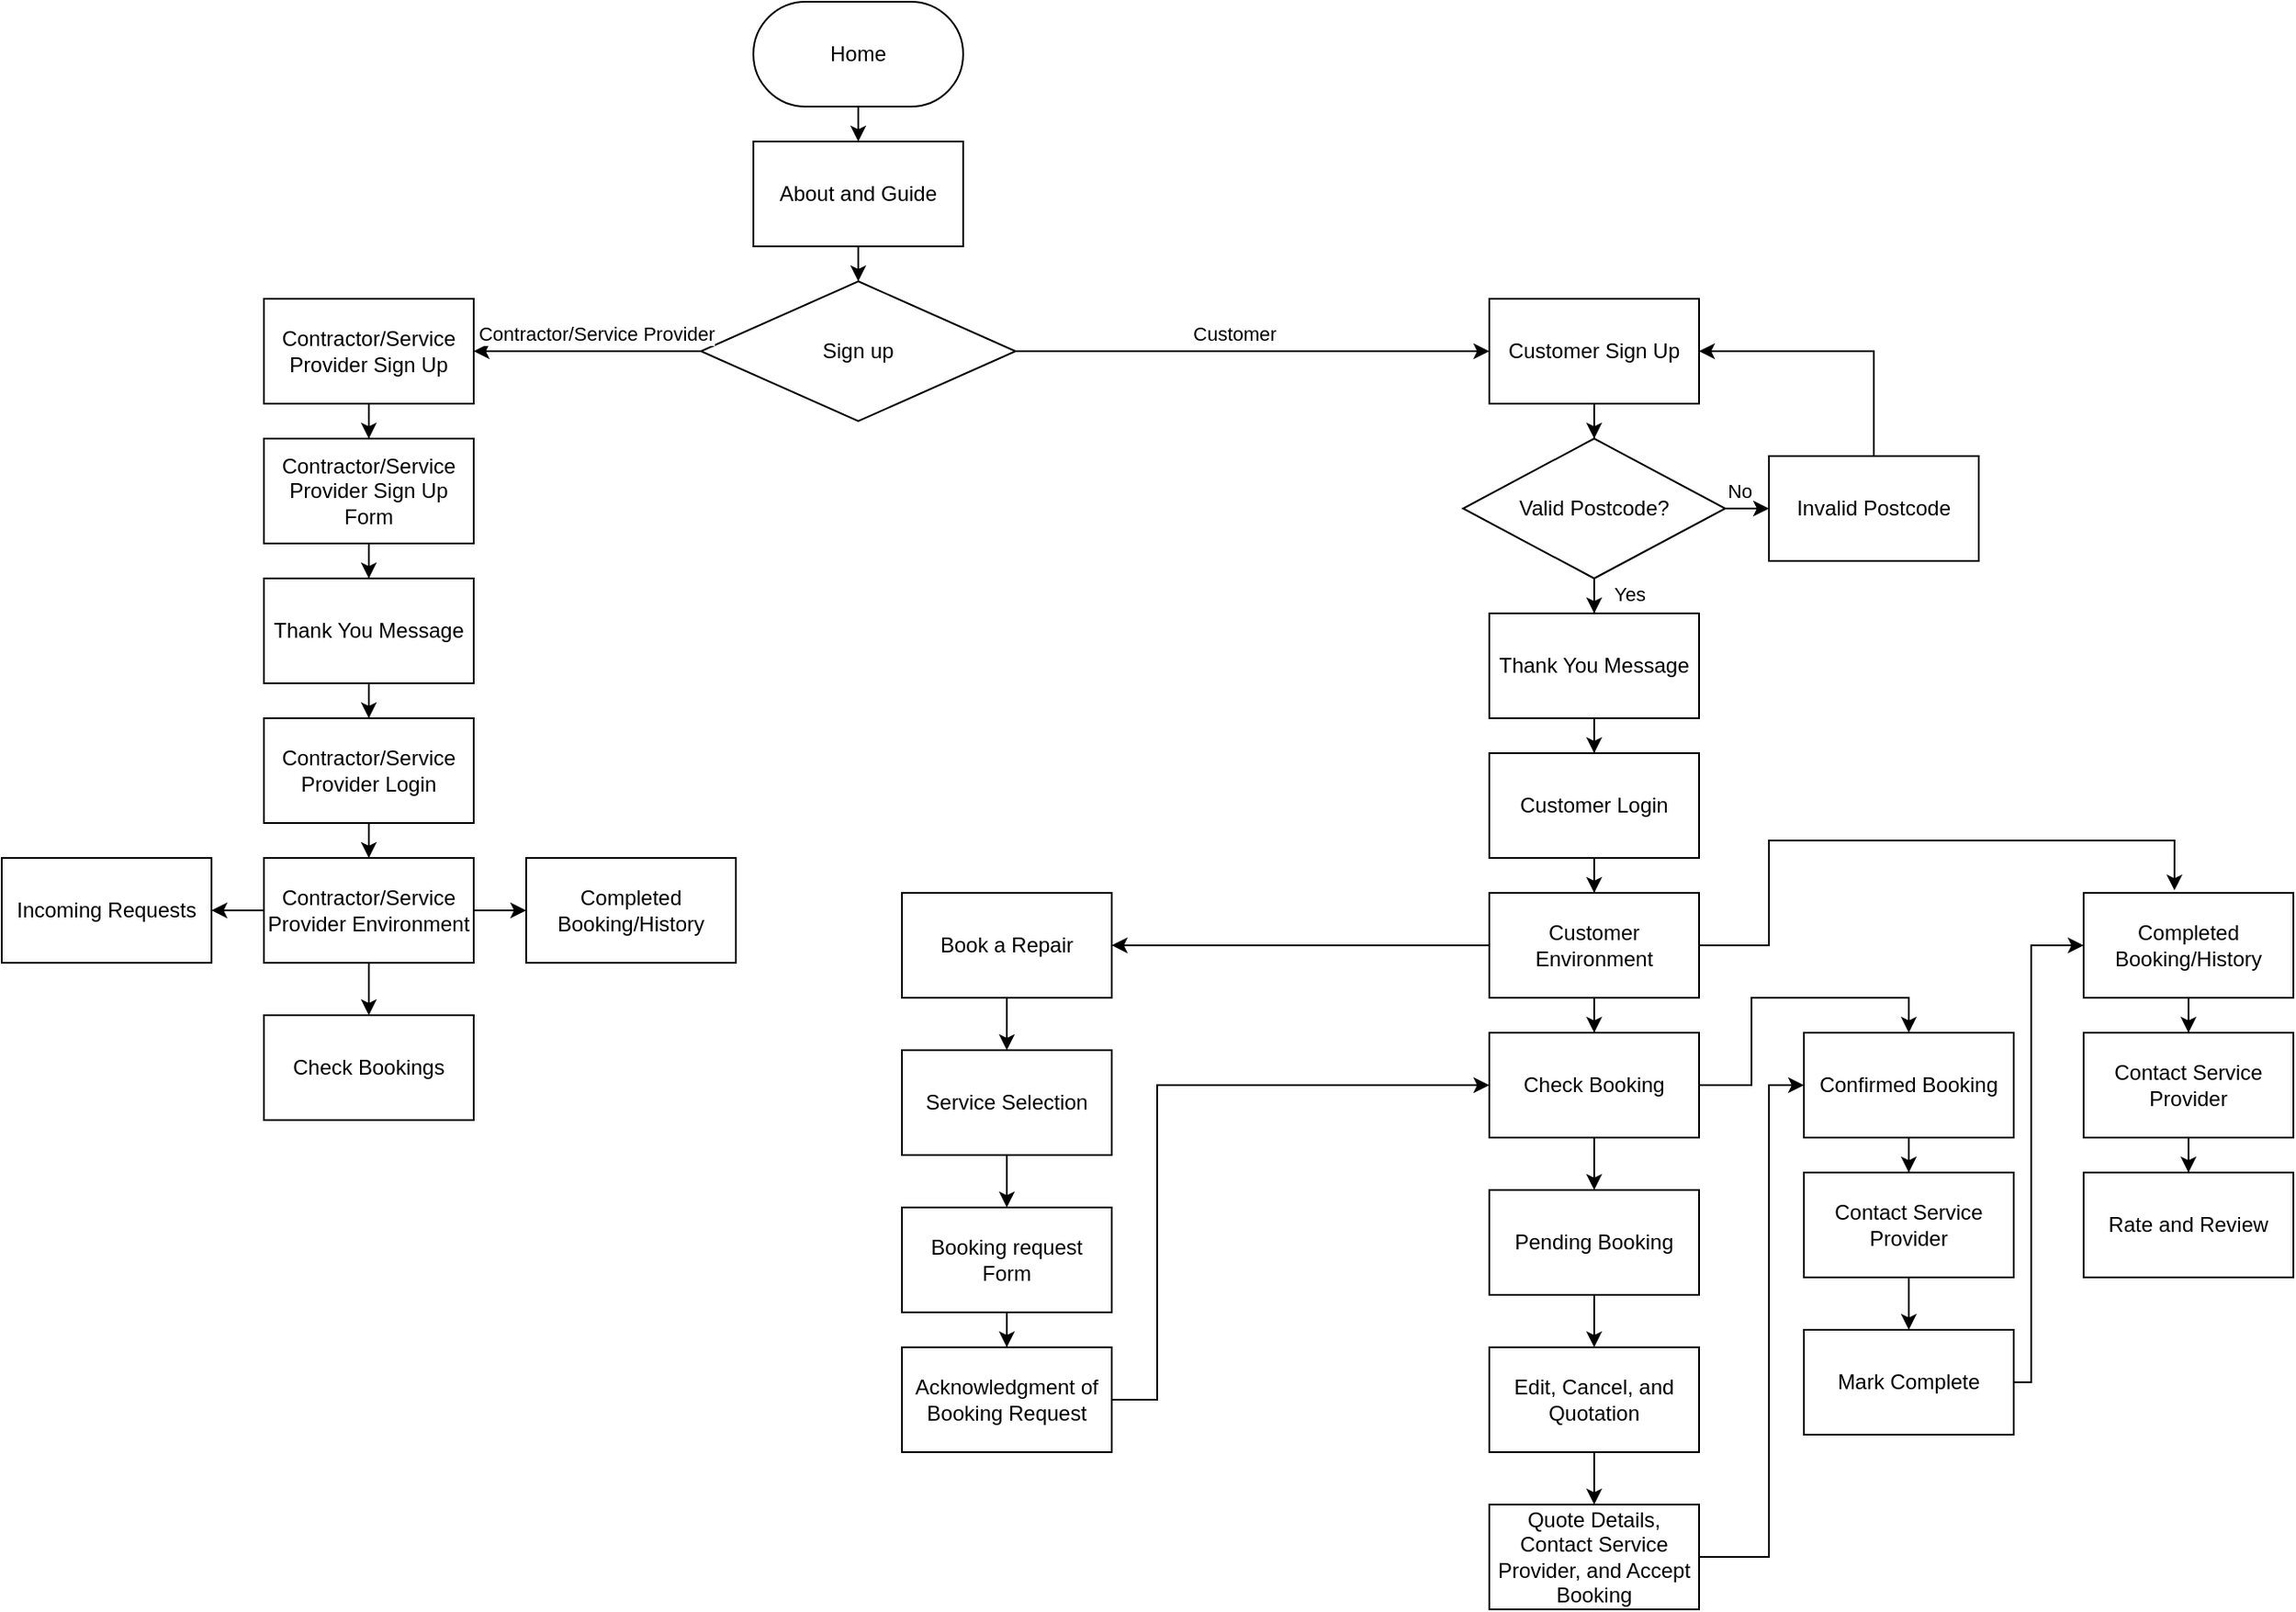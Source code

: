 <mxfile version="22.0.4" type="github">
  <diagram name="Page-1" id="cxr4IXXQh9mtF4aa7LyZ">
    <mxGraphModel dx="1257" dy="626" grid="1" gridSize="10" guides="1" tooltips="1" connect="1" arrows="1" fold="1" page="1" pageScale="1" pageWidth="1169" pageHeight="827" math="0" shadow="0">
      <root>
        <mxCell id="0" />
        <mxCell id="1" parent="0" />
        <mxCell id="fTW8L56yJX8OQJh3ZYJy-2" value="Home" style="rounded=1;whiteSpace=wrap;html=1;arcSize=50;" vertex="1" parent="1">
          <mxGeometry x="510" y="20" width="120" height="60" as="geometry" />
        </mxCell>
        <mxCell id="fTW8L56yJX8OQJh3ZYJy-3" value="About and Guide" style="rounded=0;whiteSpace=wrap;html=1;" vertex="1" parent="1">
          <mxGeometry x="510" y="100" width="120" height="60" as="geometry" />
        </mxCell>
        <mxCell id="fTW8L56yJX8OQJh3ZYJy-4" value="Sign up" style="rhombus;whiteSpace=wrap;html=1;" vertex="1" parent="1">
          <mxGeometry x="480" y="180" width="180" height="80" as="geometry" />
        </mxCell>
        <mxCell id="fTW8L56yJX8OQJh3ZYJy-14" value="" style="edgeStyle=orthogonalEdgeStyle;rounded=0;orthogonalLoop=1;jettySize=auto;html=1;" edge="1" parent="1" source="fTW8L56yJX8OQJh3ZYJy-5" target="fTW8L56yJX8OQJh3ZYJy-13">
          <mxGeometry relative="1" as="geometry" />
        </mxCell>
        <mxCell id="fTW8L56yJX8OQJh3ZYJy-5" value="Customer Sign Up" style="rounded=0;whiteSpace=wrap;html=1;" vertex="1" parent="1">
          <mxGeometry x="931" y="190" width="120" height="60" as="geometry" />
        </mxCell>
        <mxCell id="fTW8L56yJX8OQJh3ZYJy-59" value="" style="edgeStyle=orthogonalEdgeStyle;rounded=0;orthogonalLoop=1;jettySize=auto;html=1;" edge="1" parent="1" source="fTW8L56yJX8OQJh3ZYJy-6" target="fTW8L56yJX8OQJh3ZYJy-58">
          <mxGeometry relative="1" as="geometry" />
        </mxCell>
        <mxCell id="fTW8L56yJX8OQJh3ZYJy-6" value="Contractor/Service Provider Sign Up" style="rounded=0;whiteSpace=wrap;html=1;" vertex="1" parent="1">
          <mxGeometry x="230" y="190" width="120" height="60" as="geometry" />
        </mxCell>
        <mxCell id="fTW8L56yJX8OQJh3ZYJy-7" value="" style="endArrow=classic;html=1;rounded=0;entryX=0.5;entryY=0;entryDx=0;entryDy=0;exitX=0.5;exitY=1;exitDx=0;exitDy=0;" edge="1" parent="1" source="fTW8L56yJX8OQJh3ZYJy-2" target="fTW8L56yJX8OQJh3ZYJy-3">
          <mxGeometry width="50" height="50" relative="1" as="geometry">
            <mxPoint x="380" y="130" as="sourcePoint" />
            <mxPoint x="430" y="80" as="targetPoint" />
          </mxGeometry>
        </mxCell>
        <mxCell id="fTW8L56yJX8OQJh3ZYJy-8" value="" style="endArrow=classic;html=1;rounded=0;entryX=0.5;entryY=0;entryDx=0;entryDy=0;exitX=0.5;exitY=1;exitDx=0;exitDy=0;" edge="1" parent="1" source="fTW8L56yJX8OQJh3ZYJy-3" target="fTW8L56yJX8OQJh3ZYJy-4">
          <mxGeometry width="50" height="50" relative="1" as="geometry">
            <mxPoint x="580" y="90" as="sourcePoint" />
            <mxPoint x="580" y="110" as="targetPoint" />
          </mxGeometry>
        </mxCell>
        <mxCell id="fTW8L56yJX8OQJh3ZYJy-9" value="" style="endArrow=classic;html=1;rounded=0;entryX=0;entryY=0.5;entryDx=0;entryDy=0;exitX=1;exitY=0.5;exitDx=0;exitDy=0;" edge="1" parent="1" source="fTW8L56yJX8OQJh3ZYJy-4" target="fTW8L56yJX8OQJh3ZYJy-5">
          <mxGeometry width="50" height="50" relative="1" as="geometry">
            <mxPoint x="801" y="220" as="sourcePoint" />
            <mxPoint x="791" y="190" as="targetPoint" />
          </mxGeometry>
        </mxCell>
        <mxCell id="fTW8L56yJX8OQJh3ZYJy-10" value="Customer" style="edgeLabel;html=1;align=center;verticalAlign=middle;resizable=0;points=[];" vertex="1" connectable="0" parent="fTW8L56yJX8OQJh3ZYJy-9">
          <mxGeometry x="-0.047" y="1" relative="1" as="geometry">
            <mxPoint x="-4" y="-9" as="offset" />
          </mxGeometry>
        </mxCell>
        <mxCell id="fTW8L56yJX8OQJh3ZYJy-11" value="" style="endArrow=classic;html=1;rounded=0;entryX=1;entryY=0.5;entryDx=0;entryDy=0;exitX=0;exitY=0.5;exitDx=0;exitDy=0;" edge="1" parent="1" source="fTW8L56yJX8OQJh3ZYJy-4" target="fTW8L56yJX8OQJh3ZYJy-6">
          <mxGeometry width="50" height="50" relative="1" as="geometry">
            <mxPoint x="390" y="210" as="sourcePoint" />
            <mxPoint x="440" y="160" as="targetPoint" />
          </mxGeometry>
        </mxCell>
        <mxCell id="fTW8L56yJX8OQJh3ZYJy-12" value="Contractor/Service Provider" style="edgeLabel;html=1;align=center;verticalAlign=middle;resizable=0;points=[];" vertex="1" connectable="0" parent="fTW8L56yJX8OQJh3ZYJy-11">
          <mxGeometry x="0.004" relative="1" as="geometry">
            <mxPoint x="5" y="-10" as="offset" />
          </mxGeometry>
        </mxCell>
        <mxCell id="fTW8L56yJX8OQJh3ZYJy-16" value="" style="edgeStyle=orthogonalEdgeStyle;rounded=0;orthogonalLoop=1;jettySize=auto;html=1;" edge="1" parent="1" source="fTW8L56yJX8OQJh3ZYJy-13" target="fTW8L56yJX8OQJh3ZYJy-15">
          <mxGeometry relative="1" as="geometry" />
        </mxCell>
        <mxCell id="fTW8L56yJX8OQJh3ZYJy-18" value="No" style="edgeLabel;html=1;align=center;verticalAlign=middle;resizable=0;points=[];" vertex="1" connectable="0" parent="fTW8L56yJX8OQJh3ZYJy-16">
          <mxGeometry x="0.362" relative="1" as="geometry">
            <mxPoint y="-10" as="offset" />
          </mxGeometry>
        </mxCell>
        <mxCell id="fTW8L56yJX8OQJh3ZYJy-20" value="" style="edgeStyle=orthogonalEdgeStyle;rounded=0;orthogonalLoop=1;jettySize=auto;html=1;" edge="1" parent="1" source="fTW8L56yJX8OQJh3ZYJy-13" target="fTW8L56yJX8OQJh3ZYJy-19">
          <mxGeometry relative="1" as="geometry" />
        </mxCell>
        <mxCell id="fTW8L56yJX8OQJh3ZYJy-21" value="Yes" style="edgeLabel;html=1;align=center;verticalAlign=middle;resizable=0;points=[];" vertex="1" connectable="0" parent="fTW8L56yJX8OQJh3ZYJy-20">
          <mxGeometry x="0.641" y="-1" relative="1" as="geometry">
            <mxPoint x="21" as="offset" />
          </mxGeometry>
        </mxCell>
        <mxCell id="fTW8L56yJX8OQJh3ZYJy-13" value="Valid Postcode?" style="rhombus;whiteSpace=wrap;html=1;" vertex="1" parent="1">
          <mxGeometry x="916" y="270" width="150" height="80" as="geometry" />
        </mxCell>
        <mxCell id="fTW8L56yJX8OQJh3ZYJy-15" value="Invalid Postcode" style="rounded=0;whiteSpace=wrap;html=1;" vertex="1" parent="1">
          <mxGeometry x="1091" y="280" width="120" height="60" as="geometry" />
        </mxCell>
        <mxCell id="fTW8L56yJX8OQJh3ZYJy-17" value="" style="endArrow=classic;html=1;rounded=0;entryX=1;entryY=0.5;entryDx=0;entryDy=0;exitX=0.5;exitY=0;exitDx=0;exitDy=0;" edge="1" parent="1" source="fTW8L56yJX8OQJh3ZYJy-15" target="fTW8L56yJX8OQJh3ZYJy-5">
          <mxGeometry width="50" height="50" relative="1" as="geometry">
            <mxPoint x="1081" y="260" as="sourcePoint" />
            <mxPoint x="1131" y="210" as="targetPoint" />
            <Array as="points">
              <mxPoint x="1151" y="220" />
            </Array>
          </mxGeometry>
        </mxCell>
        <mxCell id="fTW8L56yJX8OQJh3ZYJy-23" value="" style="edgeStyle=orthogonalEdgeStyle;rounded=0;orthogonalLoop=1;jettySize=auto;html=1;" edge="1" parent="1" source="fTW8L56yJX8OQJh3ZYJy-19" target="fTW8L56yJX8OQJh3ZYJy-22">
          <mxGeometry relative="1" as="geometry" />
        </mxCell>
        <mxCell id="fTW8L56yJX8OQJh3ZYJy-19" value="Thank You Message" style="rounded=0;whiteSpace=wrap;html=1;" vertex="1" parent="1">
          <mxGeometry x="931" y="370" width="120" height="60" as="geometry" />
        </mxCell>
        <mxCell id="fTW8L56yJX8OQJh3ZYJy-25" value="" style="edgeStyle=orthogonalEdgeStyle;rounded=0;orthogonalLoop=1;jettySize=auto;html=1;" edge="1" parent="1" source="fTW8L56yJX8OQJh3ZYJy-22" target="fTW8L56yJX8OQJh3ZYJy-24">
          <mxGeometry relative="1" as="geometry" />
        </mxCell>
        <mxCell id="fTW8L56yJX8OQJh3ZYJy-22" value="Customer Login" style="rounded=0;whiteSpace=wrap;html=1;" vertex="1" parent="1">
          <mxGeometry x="931" y="450" width="120" height="60" as="geometry" />
        </mxCell>
        <mxCell id="fTW8L56yJX8OQJh3ZYJy-29" value="" style="edgeStyle=orthogonalEdgeStyle;rounded=0;orthogonalLoop=1;jettySize=auto;html=1;entryX=0.433;entryY=-0.024;entryDx=0;entryDy=0;entryPerimeter=0;" edge="1" parent="1" source="fTW8L56yJX8OQJh3ZYJy-24" target="fTW8L56yJX8OQJh3ZYJy-28">
          <mxGeometry relative="1" as="geometry">
            <Array as="points">
              <mxPoint x="1091" y="560" />
              <mxPoint x="1091" y="500" />
              <mxPoint x="1323" y="500" />
            </Array>
          </mxGeometry>
        </mxCell>
        <mxCell id="fTW8L56yJX8OQJh3ZYJy-30" value="" style="edgeStyle=orthogonalEdgeStyle;rounded=0;orthogonalLoop=1;jettySize=auto;html=1;" edge="1" parent="1" source="fTW8L56yJX8OQJh3ZYJy-24" target="fTW8L56yJX8OQJh3ZYJy-27">
          <mxGeometry relative="1" as="geometry" />
        </mxCell>
        <mxCell id="fTW8L56yJX8OQJh3ZYJy-31" value="" style="edgeStyle=orthogonalEdgeStyle;rounded=0;orthogonalLoop=1;jettySize=auto;html=1;" edge="1" parent="1" source="fTW8L56yJX8OQJh3ZYJy-24" target="fTW8L56yJX8OQJh3ZYJy-26">
          <mxGeometry relative="1" as="geometry" />
        </mxCell>
        <mxCell id="fTW8L56yJX8OQJh3ZYJy-24" value="Customer Environment" style="rounded=0;whiteSpace=wrap;html=1;" vertex="1" parent="1">
          <mxGeometry x="931" y="530" width="120" height="60" as="geometry" />
        </mxCell>
        <mxCell id="fTW8L56yJX8OQJh3ZYJy-34" value="" style="edgeStyle=orthogonalEdgeStyle;rounded=0;orthogonalLoop=1;jettySize=auto;html=1;" edge="1" parent="1" source="fTW8L56yJX8OQJh3ZYJy-26" target="fTW8L56yJX8OQJh3ZYJy-32">
          <mxGeometry relative="1" as="geometry" />
        </mxCell>
        <mxCell id="fTW8L56yJX8OQJh3ZYJy-26" value="Book a Repair" style="rounded=0;whiteSpace=wrap;html=1;" vertex="1" parent="1">
          <mxGeometry x="595" y="530" width="120" height="60" as="geometry" />
        </mxCell>
        <mxCell id="fTW8L56yJX8OQJh3ZYJy-40" value="" style="edgeStyle=orthogonalEdgeStyle;rounded=0;orthogonalLoop=1;jettySize=auto;html=1;entryX=0.5;entryY=0;entryDx=0;entryDy=0;" edge="1" parent="1" source="fTW8L56yJX8OQJh3ZYJy-27" target="fTW8L56yJX8OQJh3ZYJy-39">
          <mxGeometry relative="1" as="geometry" />
        </mxCell>
        <mxCell id="fTW8L56yJX8OQJh3ZYJy-41" value="" style="edgeStyle=orthogonalEdgeStyle;rounded=0;orthogonalLoop=1;jettySize=auto;html=1;" edge="1" parent="1" source="fTW8L56yJX8OQJh3ZYJy-27" target="fTW8L56yJX8OQJh3ZYJy-38">
          <mxGeometry relative="1" as="geometry" />
        </mxCell>
        <mxCell id="fTW8L56yJX8OQJh3ZYJy-27" value="Check Booking" style="rounded=0;whiteSpace=wrap;html=1;" vertex="1" parent="1">
          <mxGeometry x="931" y="610" width="120" height="60" as="geometry" />
        </mxCell>
        <mxCell id="fTW8L56yJX8OQJh3ZYJy-53" value="" style="edgeStyle=orthogonalEdgeStyle;rounded=0;orthogonalLoop=1;jettySize=auto;html=1;" edge="1" parent="1" source="fTW8L56yJX8OQJh3ZYJy-28" target="fTW8L56yJX8OQJh3ZYJy-50">
          <mxGeometry relative="1" as="geometry" />
        </mxCell>
        <mxCell id="fTW8L56yJX8OQJh3ZYJy-28" value="Completed Booking/History" style="rounded=0;whiteSpace=wrap;html=1;" vertex="1" parent="1">
          <mxGeometry x="1271" y="530" width="120" height="60" as="geometry" />
        </mxCell>
        <mxCell id="fTW8L56yJX8OQJh3ZYJy-35" value="" style="edgeStyle=orthogonalEdgeStyle;rounded=0;orthogonalLoop=1;jettySize=auto;html=1;" edge="1" parent="1" source="fTW8L56yJX8OQJh3ZYJy-32" target="fTW8L56yJX8OQJh3ZYJy-33">
          <mxGeometry relative="1" as="geometry" />
        </mxCell>
        <mxCell id="fTW8L56yJX8OQJh3ZYJy-32" value="Service Selection" style="rounded=0;whiteSpace=wrap;html=1;" vertex="1" parent="1">
          <mxGeometry x="595" y="620" width="120" height="60" as="geometry" />
        </mxCell>
        <mxCell id="fTW8L56yJX8OQJh3ZYJy-37" value="" style="edgeStyle=orthogonalEdgeStyle;rounded=0;orthogonalLoop=1;jettySize=auto;html=1;" edge="1" parent="1" source="fTW8L56yJX8OQJh3ZYJy-33" target="fTW8L56yJX8OQJh3ZYJy-36">
          <mxGeometry relative="1" as="geometry" />
        </mxCell>
        <mxCell id="fTW8L56yJX8OQJh3ZYJy-33" value="Booking request Form" style="rounded=0;whiteSpace=wrap;html=1;" vertex="1" parent="1">
          <mxGeometry x="595" y="710" width="120" height="60" as="geometry" />
        </mxCell>
        <mxCell id="fTW8L56yJX8OQJh3ZYJy-36" value="Acknowledgment of Booking Request" style="rounded=0;whiteSpace=wrap;html=1;" vertex="1" parent="1">
          <mxGeometry x="595" y="790" width="120" height="60" as="geometry" />
        </mxCell>
        <mxCell id="fTW8L56yJX8OQJh3ZYJy-47" value="" style="edgeStyle=orthogonalEdgeStyle;rounded=0;orthogonalLoop=1;jettySize=auto;html=1;" edge="1" parent="1" source="fTW8L56yJX8OQJh3ZYJy-38" target="fTW8L56yJX8OQJh3ZYJy-46">
          <mxGeometry relative="1" as="geometry" />
        </mxCell>
        <mxCell id="fTW8L56yJX8OQJh3ZYJy-38" value="Pending Booking" style="rounded=0;whiteSpace=wrap;html=1;" vertex="1" parent="1">
          <mxGeometry x="931" y="700" width="120" height="60" as="geometry" />
        </mxCell>
        <mxCell id="fTW8L56yJX8OQJh3ZYJy-43" value="" style="edgeStyle=orthogonalEdgeStyle;rounded=0;orthogonalLoop=1;jettySize=auto;html=1;" edge="1" parent="1" source="fTW8L56yJX8OQJh3ZYJy-39" target="fTW8L56yJX8OQJh3ZYJy-42">
          <mxGeometry relative="1" as="geometry" />
        </mxCell>
        <mxCell id="fTW8L56yJX8OQJh3ZYJy-39" value="Confirmed Booking" style="rounded=0;whiteSpace=wrap;html=1;" vertex="1" parent="1">
          <mxGeometry x="1111" y="610" width="120" height="60" as="geometry" />
        </mxCell>
        <mxCell id="fTW8L56yJX8OQJh3ZYJy-45" value="" style="edgeStyle=orthogonalEdgeStyle;rounded=0;orthogonalLoop=1;jettySize=auto;html=1;" edge="1" parent="1" source="fTW8L56yJX8OQJh3ZYJy-42" target="fTW8L56yJX8OQJh3ZYJy-44">
          <mxGeometry relative="1" as="geometry" />
        </mxCell>
        <mxCell id="fTW8L56yJX8OQJh3ZYJy-42" value="Contact Service Provider" style="rounded=0;whiteSpace=wrap;html=1;" vertex="1" parent="1">
          <mxGeometry x="1111" y="690" width="120" height="60" as="geometry" />
        </mxCell>
        <mxCell id="fTW8L56yJX8OQJh3ZYJy-44" value="Mark Complete" style="rounded=0;whiteSpace=wrap;html=1;" vertex="1" parent="1">
          <mxGeometry x="1111" y="780" width="120" height="60" as="geometry" />
        </mxCell>
        <mxCell id="fTW8L56yJX8OQJh3ZYJy-49" value="" style="edgeStyle=orthogonalEdgeStyle;rounded=0;orthogonalLoop=1;jettySize=auto;html=1;" edge="1" parent="1" source="fTW8L56yJX8OQJh3ZYJy-46" target="fTW8L56yJX8OQJh3ZYJy-48">
          <mxGeometry relative="1" as="geometry" />
        </mxCell>
        <mxCell id="fTW8L56yJX8OQJh3ZYJy-46" value="Edit, Cancel, and Quotation" style="rounded=0;whiteSpace=wrap;html=1;" vertex="1" parent="1">
          <mxGeometry x="931" y="790" width="120" height="60" as="geometry" />
        </mxCell>
        <mxCell id="fTW8L56yJX8OQJh3ZYJy-48" value="Quote Details, Contact Service Provider, and Accept Booking" style="rounded=0;whiteSpace=wrap;html=1;" vertex="1" parent="1">
          <mxGeometry x="931" y="880" width="120" height="60" as="geometry" />
        </mxCell>
        <mxCell id="fTW8L56yJX8OQJh3ZYJy-54" value="" style="edgeStyle=orthogonalEdgeStyle;rounded=0;orthogonalLoop=1;jettySize=auto;html=1;" edge="1" parent="1" source="fTW8L56yJX8OQJh3ZYJy-50" target="fTW8L56yJX8OQJh3ZYJy-51">
          <mxGeometry relative="1" as="geometry" />
        </mxCell>
        <mxCell id="fTW8L56yJX8OQJh3ZYJy-50" value="Contact Service Provider" style="rounded=0;whiteSpace=wrap;html=1;" vertex="1" parent="1">
          <mxGeometry x="1271" y="610" width="120" height="60" as="geometry" />
        </mxCell>
        <mxCell id="fTW8L56yJX8OQJh3ZYJy-51" value="Rate and Review" style="rounded=0;whiteSpace=wrap;html=1;" vertex="1" parent="1">
          <mxGeometry x="1271" y="690" width="120" height="60" as="geometry" />
        </mxCell>
        <mxCell id="fTW8L56yJX8OQJh3ZYJy-55" value="" style="endArrow=classic;html=1;rounded=0;entryX=0;entryY=0.5;entryDx=0;entryDy=0;exitX=1;exitY=0.5;exitDx=0;exitDy=0;" edge="1" parent="1" source="fTW8L56yJX8OQJh3ZYJy-36" target="fTW8L56yJX8OQJh3ZYJy-27">
          <mxGeometry width="50" height="50" relative="1" as="geometry">
            <mxPoint x="761" y="810" as="sourcePoint" />
            <mxPoint x="811" y="760" as="targetPoint" />
            <Array as="points">
              <mxPoint x="741" y="820" />
              <mxPoint x="741" y="640" />
            </Array>
          </mxGeometry>
        </mxCell>
        <mxCell id="fTW8L56yJX8OQJh3ZYJy-56" value="" style="endArrow=classic;html=1;rounded=0;entryX=0;entryY=0.5;entryDx=0;entryDy=0;exitX=1;exitY=0.5;exitDx=0;exitDy=0;" edge="1" parent="1" source="fTW8L56yJX8OQJh3ZYJy-48" target="fTW8L56yJX8OQJh3ZYJy-39">
          <mxGeometry width="50" height="50" relative="1" as="geometry">
            <mxPoint x="781" y="950" as="sourcePoint" />
            <mxPoint x="831" y="900" as="targetPoint" />
            <Array as="points">
              <mxPoint x="1091" y="910" />
              <mxPoint x="1091" y="640" />
            </Array>
          </mxGeometry>
        </mxCell>
        <mxCell id="fTW8L56yJX8OQJh3ZYJy-57" value="" style="endArrow=classic;html=1;rounded=0;exitX=1;exitY=0.5;exitDx=0;exitDy=0;entryX=0;entryY=0.5;entryDx=0;entryDy=0;" edge="1" parent="1" source="fTW8L56yJX8OQJh3ZYJy-44" target="fTW8L56yJX8OQJh3ZYJy-28">
          <mxGeometry width="50" height="50" relative="1" as="geometry">
            <mxPoint x="1201" y="860" as="sourcePoint" />
            <mxPoint x="1251" y="810" as="targetPoint" />
            <Array as="points">
              <mxPoint x="1241" y="810" />
              <mxPoint x="1241" y="560" />
            </Array>
          </mxGeometry>
        </mxCell>
        <mxCell id="fTW8L56yJX8OQJh3ZYJy-61" value="" style="edgeStyle=orthogonalEdgeStyle;rounded=0;orthogonalLoop=1;jettySize=auto;html=1;" edge="1" parent="1" source="fTW8L56yJX8OQJh3ZYJy-58" target="fTW8L56yJX8OQJh3ZYJy-60">
          <mxGeometry relative="1" as="geometry" />
        </mxCell>
        <mxCell id="fTW8L56yJX8OQJh3ZYJy-58" value="Contractor/Service Provider Sign Up Form" style="rounded=0;whiteSpace=wrap;html=1;" vertex="1" parent="1">
          <mxGeometry x="230" y="270" width="120" height="60" as="geometry" />
        </mxCell>
        <mxCell id="fTW8L56yJX8OQJh3ZYJy-63" value="" style="edgeStyle=orthogonalEdgeStyle;rounded=0;orthogonalLoop=1;jettySize=auto;html=1;" edge="1" parent="1" source="fTW8L56yJX8OQJh3ZYJy-60" target="fTW8L56yJX8OQJh3ZYJy-62">
          <mxGeometry relative="1" as="geometry" />
        </mxCell>
        <mxCell id="fTW8L56yJX8OQJh3ZYJy-60" value="Thank You Message" style="rounded=0;whiteSpace=wrap;html=1;" vertex="1" parent="1">
          <mxGeometry x="230" y="350" width="120" height="60" as="geometry" />
        </mxCell>
        <mxCell id="fTW8L56yJX8OQJh3ZYJy-65" value="" style="edgeStyle=orthogonalEdgeStyle;rounded=0;orthogonalLoop=1;jettySize=auto;html=1;" edge="1" parent="1" source="fTW8L56yJX8OQJh3ZYJy-62" target="fTW8L56yJX8OQJh3ZYJy-64">
          <mxGeometry relative="1" as="geometry" />
        </mxCell>
        <mxCell id="fTW8L56yJX8OQJh3ZYJy-62" value="Contractor/Service Provider Login" style="rounded=0;whiteSpace=wrap;html=1;" vertex="1" parent="1">
          <mxGeometry x="230" y="430" width="120" height="60" as="geometry" />
        </mxCell>
        <mxCell id="fTW8L56yJX8OQJh3ZYJy-67" value="" style="edgeStyle=orthogonalEdgeStyle;rounded=0;orthogonalLoop=1;jettySize=auto;html=1;" edge="1" parent="1" source="fTW8L56yJX8OQJh3ZYJy-64" target="fTW8L56yJX8OQJh3ZYJy-66">
          <mxGeometry relative="1" as="geometry" />
        </mxCell>
        <mxCell id="fTW8L56yJX8OQJh3ZYJy-69" value="" style="edgeStyle=orthogonalEdgeStyle;rounded=0;orthogonalLoop=1;jettySize=auto;html=1;" edge="1" parent="1" source="fTW8L56yJX8OQJh3ZYJy-64" target="fTW8L56yJX8OQJh3ZYJy-68">
          <mxGeometry relative="1" as="geometry" />
        </mxCell>
        <mxCell id="fTW8L56yJX8OQJh3ZYJy-71" value="" style="edgeStyle=orthogonalEdgeStyle;rounded=0;orthogonalLoop=1;jettySize=auto;html=1;" edge="1" parent="1" source="fTW8L56yJX8OQJh3ZYJy-64" target="fTW8L56yJX8OQJh3ZYJy-70">
          <mxGeometry relative="1" as="geometry" />
        </mxCell>
        <mxCell id="fTW8L56yJX8OQJh3ZYJy-64" value="Contractor/Service Provider Environment" style="rounded=0;whiteSpace=wrap;html=1;" vertex="1" parent="1">
          <mxGeometry x="230" y="510" width="120" height="60" as="geometry" />
        </mxCell>
        <mxCell id="fTW8L56yJX8OQJh3ZYJy-66" value="Incoming Requests" style="rounded=0;whiteSpace=wrap;html=1;" vertex="1" parent="1">
          <mxGeometry x="80" y="510" width="120" height="60" as="geometry" />
        </mxCell>
        <mxCell id="fTW8L56yJX8OQJh3ZYJy-68" value="Completed Booking/History" style="rounded=0;whiteSpace=wrap;html=1;" vertex="1" parent="1">
          <mxGeometry x="380" y="510" width="120" height="60" as="geometry" />
        </mxCell>
        <mxCell id="fTW8L56yJX8OQJh3ZYJy-70" value="Check Bookings" style="rounded=0;whiteSpace=wrap;html=1;" vertex="1" parent="1">
          <mxGeometry x="230" y="600" width="120" height="60" as="geometry" />
        </mxCell>
      </root>
    </mxGraphModel>
  </diagram>
</mxfile>
